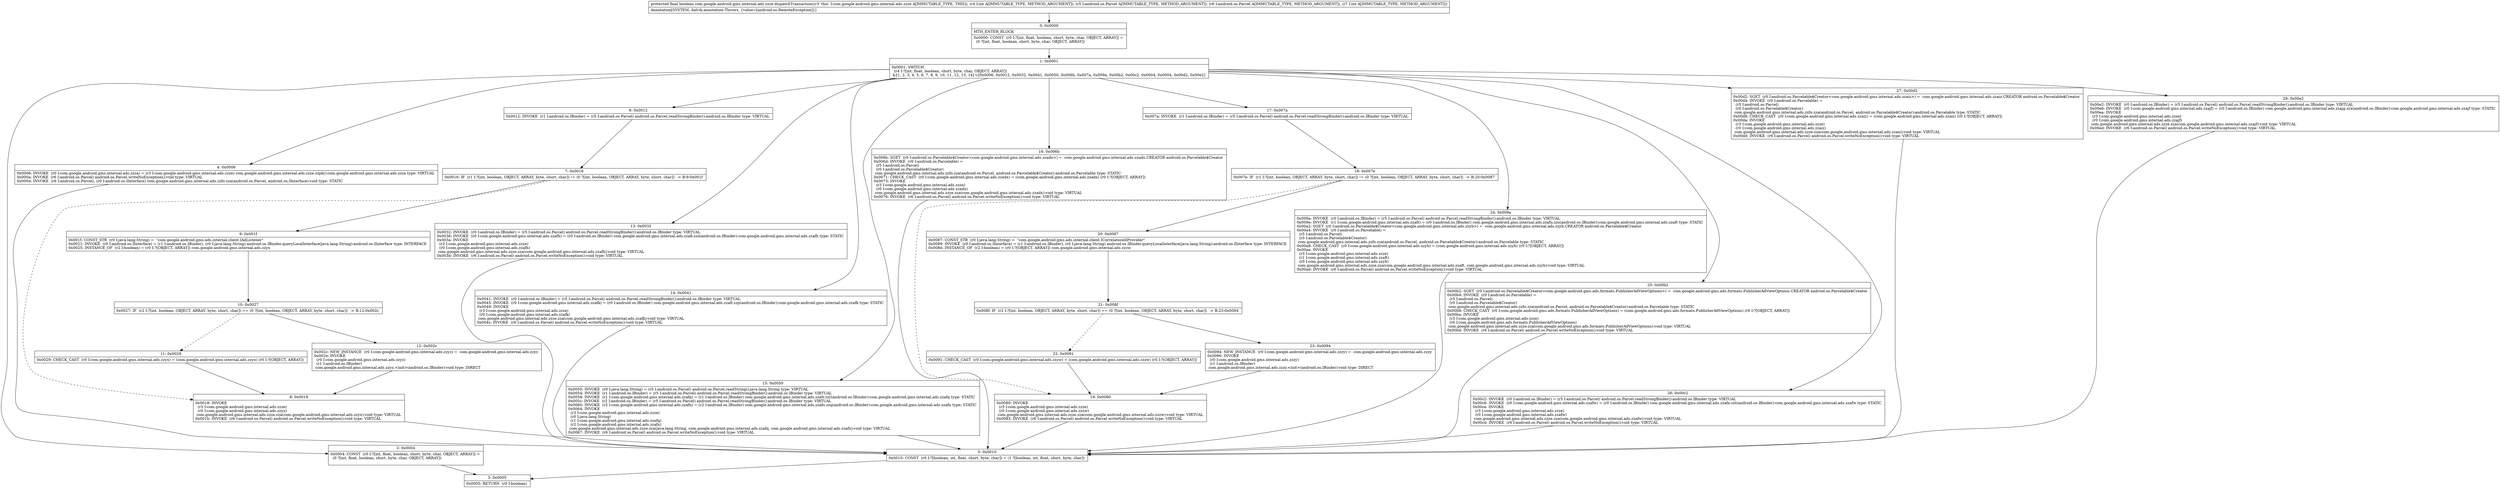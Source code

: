 digraph "CFG forcom.google.android.gms.internal.ads.zzze.dispatchTransaction(ILandroid\/os\/Parcel;Landroid\/os\/Parcel;I)Z" {
Node_0 [shape=record,label="{0\:\ 0x0000|MTH_ENTER_BLOCK\l|0x0000: CONST  (r0 I:?[int, float, boolean, short, byte, char, OBJECT, ARRAY]) = \l  (0 ?[int, float, boolean, short, byte, char, OBJECT, ARRAY])\l \l}"];
Node_1 [shape=record,label="{1\:\ 0x0001|0x0001: SWITCH  \l  (r4 I:?[int, float, boolean, short, byte, char, OBJECT, ARRAY])\l k:[1, 2, 3, 4, 5, 6, 7, 8, 9, 10, 11, 12, 13, 14] t:[0x0006, 0x0012, 0x0032, 0x0041, 0x0050, 0x006b, 0x007a, 0x009a, 0x00b2, 0x00c2, 0x0004, 0x0004, 0x00d2, 0x00e2] \l}"];
Node_2 [shape=record,label="{2\:\ 0x0004|0x0004: CONST  (r0 I:?[int, float, boolean, short, byte, char, OBJECT, ARRAY]) = \l  (0 ?[int, float, boolean, short, byte, char, OBJECT, ARRAY])\l \l}"];
Node_3 [shape=record,label="{3\:\ 0x0005|0x0005: RETURN  (r0 I:boolean) \l}"];
Node_4 [shape=record,label="{4\:\ 0x0006|0x0006: INVOKE  (r0 I:com.google.android.gms.internal.ads.zzza) = (r3 I:com.google.android.gms.internal.ads.zzze) com.google.android.gms.internal.ads.zzze.zzpk():com.google.android.gms.internal.ads.zzza type: VIRTUAL \l0x000a: INVOKE  (r6 I:android.os.Parcel) android.os.Parcel.writeNoException():void type: VIRTUAL \l0x000d: INVOKE  (r6 I:android.os.Parcel), (r0 I:android.os.IInterface) com.google.android.gms.internal.ads.zzfo.zza(android.os.Parcel, android.os.IInterface):void type: STATIC \l}"];
Node_5 [shape=record,label="{5\:\ 0x0010|0x0010: CONST  (r0 I:?[boolean, int, float, short, byte, char]) = (1 ?[boolean, int, float, short, byte, char]) \l}"];
Node_6 [shape=record,label="{6\:\ 0x0012|0x0012: INVOKE  (r1 I:android.os.IBinder) = (r5 I:android.os.Parcel) android.os.Parcel.readStrongBinder():android.os.IBinder type: VIRTUAL \l}"];
Node_7 [shape=record,label="{7\:\ 0x0016|0x0016: IF  (r1 I:?[int, boolean, OBJECT, ARRAY, byte, short, char]) != (0 ?[int, boolean, OBJECT, ARRAY, byte, short, char])  \-\> B:9:0x001f \l}"];
Node_8 [shape=record,label="{8\:\ 0x0018|0x0018: INVOKE  \l  (r3 I:com.google.android.gms.internal.ads.zzze)\l  (r0 I:com.google.android.gms.internal.ads.zzyx)\l com.google.android.gms.internal.ads.zzze.zza(com.google.android.gms.internal.ads.zzyx):void type: VIRTUAL \l0x001b: INVOKE  (r6 I:android.os.Parcel) android.os.Parcel.writeNoException():void type: VIRTUAL \l}"];
Node_9 [shape=record,label="{9\:\ 0x001f|0x001f: CONST_STR  (r0 I:java.lang.String) =  \"com.google.android.gms.ads.internal.client.IAdListener\" \l0x0021: INVOKE  (r0 I:android.os.IInterface) = (r1 I:android.os.IBinder), (r0 I:java.lang.String) android.os.IBinder.queryLocalInterface(java.lang.String):android.os.IInterface type: INTERFACE \l0x0025: INSTANCE_OF  (r2 I:boolean) = (r0 I:?[OBJECT, ARRAY]) com.google.android.gms.internal.ads.zzyx \l}"];
Node_10 [shape=record,label="{10\:\ 0x0027|0x0027: IF  (r2 I:?[int, boolean, OBJECT, ARRAY, byte, short, char]) == (0 ?[int, boolean, OBJECT, ARRAY, byte, short, char])  \-\> B:12:0x002c \l}"];
Node_11 [shape=record,label="{11\:\ 0x0029|0x0029: CHECK_CAST  (r0 I:com.google.android.gms.internal.ads.zzyx) = (com.google.android.gms.internal.ads.zzyx) (r0 I:?[OBJECT, ARRAY]) \l}"];
Node_12 [shape=record,label="{12\:\ 0x002c|0x002c: NEW_INSTANCE  (r0 I:com.google.android.gms.internal.ads.zzyz) =  com.google.android.gms.internal.ads.zzyz \l0x002e: INVOKE  \l  (r0 I:com.google.android.gms.internal.ads.zzyz)\l  (r1 I:android.os.IBinder)\l com.google.android.gms.internal.ads.zzyz.\<init\>(android.os.IBinder):void type: DIRECT \l}"];
Node_13 [shape=record,label="{13\:\ 0x0032|0x0032: INVOKE  (r0 I:android.os.IBinder) = (r5 I:android.os.Parcel) android.os.Parcel.readStrongBinder():android.os.IBinder type: VIRTUAL \l0x0036: INVOKE  (r0 I:com.google.android.gms.internal.ads.zzafh) = (r0 I:android.os.IBinder) com.google.android.gms.internal.ads.zzafi.zzo(android.os.IBinder):com.google.android.gms.internal.ads.zzafh type: STATIC \l0x003a: INVOKE  \l  (r3 I:com.google.android.gms.internal.ads.zzze)\l  (r0 I:com.google.android.gms.internal.ads.zzafh)\l com.google.android.gms.internal.ads.zzze.zza(com.google.android.gms.internal.ads.zzafh):void type: VIRTUAL \l0x003d: INVOKE  (r6 I:android.os.Parcel) android.os.Parcel.writeNoException():void type: VIRTUAL \l}"];
Node_14 [shape=record,label="{14\:\ 0x0041|0x0041: INVOKE  (r0 I:android.os.IBinder) = (r5 I:android.os.Parcel) android.os.Parcel.readStrongBinder():android.os.IBinder type: VIRTUAL \l0x0045: INVOKE  (r0 I:com.google.android.gms.internal.ads.zzafk) = (r0 I:android.os.IBinder) com.google.android.gms.internal.ads.zzafl.zzp(android.os.IBinder):com.google.android.gms.internal.ads.zzafk type: STATIC \l0x0049: INVOKE  \l  (r3 I:com.google.android.gms.internal.ads.zzze)\l  (r0 I:com.google.android.gms.internal.ads.zzafk)\l com.google.android.gms.internal.ads.zzze.zza(com.google.android.gms.internal.ads.zzafk):void type: VIRTUAL \l0x004c: INVOKE  (r6 I:android.os.Parcel) android.os.Parcel.writeNoException():void type: VIRTUAL \l}"];
Node_15 [shape=record,label="{15\:\ 0x0050|0x0050: INVOKE  (r0 I:java.lang.String) = (r5 I:android.os.Parcel) android.os.Parcel.readString():java.lang.String type: VIRTUAL \l0x0054: INVOKE  (r1 I:android.os.IBinder) = (r5 I:android.os.Parcel) android.os.Parcel.readStrongBinder():android.os.IBinder type: VIRTUAL \l0x0058: INVOKE  (r1 I:com.google.android.gms.internal.ads.zzafq) = (r1 I:android.os.IBinder) com.google.android.gms.internal.ads.zzafr.zzr(android.os.IBinder):com.google.android.gms.internal.ads.zzafq type: STATIC \l0x005c: INVOKE  (r2 I:android.os.IBinder) = (r5 I:android.os.Parcel) android.os.Parcel.readStrongBinder():android.os.IBinder type: VIRTUAL \l0x0060: INVOKE  (r2 I:com.google.android.gms.internal.ads.zzafn) = (r2 I:android.os.IBinder) com.google.android.gms.internal.ads.zzafo.zzq(android.os.IBinder):com.google.android.gms.internal.ads.zzafn type: STATIC \l0x0064: INVOKE  \l  (r3 I:com.google.android.gms.internal.ads.zzze)\l  (r0 I:java.lang.String)\l  (r1 I:com.google.android.gms.internal.ads.zzafq)\l  (r2 I:com.google.android.gms.internal.ads.zzafn)\l com.google.android.gms.internal.ads.zzze.zza(java.lang.String, com.google.android.gms.internal.ads.zzafq, com.google.android.gms.internal.ads.zzafn):void type: VIRTUAL \l0x0067: INVOKE  (r6 I:android.os.Parcel) android.os.Parcel.writeNoException():void type: VIRTUAL \l}"];
Node_16 [shape=record,label="{16\:\ 0x006b|0x006b: SGET  (r0 I:android.os.Parcelable$Creator\<com.google.android.gms.internal.ads.zzadx\>) =  com.google.android.gms.internal.ads.zzadx.CREATOR android.os.Parcelable$Creator \l0x006d: INVOKE  (r0 I:android.os.Parcelable) = \l  (r5 I:android.os.Parcel)\l  (r0 I:android.os.Parcelable$Creator)\l com.google.android.gms.internal.ads.zzfo.zza(android.os.Parcel, android.os.Parcelable$Creator):android.os.Parcelable type: STATIC \l0x0071: CHECK_CAST  (r0 I:com.google.android.gms.internal.ads.zzadx) = (com.google.android.gms.internal.ads.zzadx) (r0 I:?[OBJECT, ARRAY]) \l0x0073: INVOKE  \l  (r3 I:com.google.android.gms.internal.ads.zzze)\l  (r0 I:com.google.android.gms.internal.ads.zzadx)\l com.google.android.gms.internal.ads.zzze.zza(com.google.android.gms.internal.ads.zzadx):void type: VIRTUAL \l0x0076: INVOKE  (r6 I:android.os.Parcel) android.os.Parcel.writeNoException():void type: VIRTUAL \l}"];
Node_17 [shape=record,label="{17\:\ 0x007a|0x007a: INVOKE  (r1 I:android.os.IBinder) = (r5 I:android.os.Parcel) android.os.Parcel.readStrongBinder():android.os.IBinder type: VIRTUAL \l}"];
Node_18 [shape=record,label="{18\:\ 0x007e|0x007e: IF  (r1 I:?[int, boolean, OBJECT, ARRAY, byte, short, char]) != (0 ?[int, boolean, OBJECT, ARRAY, byte, short, char])  \-\> B:20:0x0087 \l}"];
Node_19 [shape=record,label="{19\:\ 0x0080|0x0080: INVOKE  \l  (r3 I:com.google.android.gms.internal.ads.zzze)\l  (r0 I:com.google.android.gms.internal.ads.zzzw)\l com.google.android.gms.internal.ads.zzze.zza(com.google.android.gms.internal.ads.zzzw):void type: VIRTUAL \l0x0083: INVOKE  (r6 I:android.os.Parcel) android.os.Parcel.writeNoException():void type: VIRTUAL \l}"];
Node_20 [shape=record,label="{20\:\ 0x0087|0x0087: CONST_STR  (r0 I:java.lang.String) =  \"com.google.android.gms.ads.internal.client.ICorrelationIdProvider\" \l0x0089: INVOKE  (r0 I:android.os.IInterface) = (r1 I:android.os.IBinder), (r0 I:java.lang.String) android.os.IBinder.queryLocalInterface(java.lang.String):android.os.IInterface type: INTERFACE \l0x008d: INSTANCE_OF  (r2 I:boolean) = (r0 I:?[OBJECT, ARRAY]) com.google.android.gms.internal.ads.zzzw \l}"];
Node_21 [shape=record,label="{21\:\ 0x008f|0x008f: IF  (r2 I:?[int, boolean, OBJECT, ARRAY, byte, short, char]) == (0 ?[int, boolean, OBJECT, ARRAY, byte, short, char])  \-\> B:23:0x0094 \l}"];
Node_22 [shape=record,label="{22\:\ 0x0091|0x0091: CHECK_CAST  (r0 I:com.google.android.gms.internal.ads.zzzw) = (com.google.android.gms.internal.ads.zzzw) (r0 I:?[OBJECT, ARRAY]) \l}"];
Node_23 [shape=record,label="{23\:\ 0x0094|0x0094: NEW_INSTANCE  (r0 I:com.google.android.gms.internal.ads.zzzy) =  com.google.android.gms.internal.ads.zzzy \l0x0096: INVOKE  \l  (r0 I:com.google.android.gms.internal.ads.zzzy)\l  (r1 I:android.os.IBinder)\l com.google.android.gms.internal.ads.zzzy.\<init\>(android.os.IBinder):void type: DIRECT \l}"];
Node_24 [shape=record,label="{24\:\ 0x009a|0x009a: INVOKE  (r0 I:android.os.IBinder) = (r5 I:android.os.Parcel) android.os.Parcel.readStrongBinder():android.os.IBinder type: VIRTUAL \l0x009e: INVOKE  (r1 I:com.google.android.gms.internal.ads.zzaft) = (r0 I:android.os.IBinder) com.google.android.gms.internal.ads.zzafu.zzs(android.os.IBinder):com.google.android.gms.internal.ads.zzaft type: STATIC \l0x00a2: SGET  (r0 I:android.os.Parcelable$Creator\<com.google.android.gms.internal.ads.zzyb\>) =  com.google.android.gms.internal.ads.zzyb.CREATOR android.os.Parcelable$Creator \l0x00a4: INVOKE  (r0 I:android.os.Parcelable) = \l  (r5 I:android.os.Parcel)\l  (r0 I:android.os.Parcelable$Creator)\l com.google.android.gms.internal.ads.zzfo.zza(android.os.Parcel, android.os.Parcelable$Creator):android.os.Parcelable type: STATIC \l0x00a8: CHECK_CAST  (r0 I:com.google.android.gms.internal.ads.zzyb) = (com.google.android.gms.internal.ads.zzyb) (r0 I:?[OBJECT, ARRAY]) \l0x00aa: INVOKE  \l  (r3 I:com.google.android.gms.internal.ads.zzze)\l  (r1 I:com.google.android.gms.internal.ads.zzaft)\l  (r0 I:com.google.android.gms.internal.ads.zzyb)\l com.google.android.gms.internal.ads.zzze.zza(com.google.android.gms.internal.ads.zzaft, com.google.android.gms.internal.ads.zzyb):void type: VIRTUAL \l0x00ad: INVOKE  (r6 I:android.os.Parcel) android.os.Parcel.writeNoException():void type: VIRTUAL \l}"];
Node_25 [shape=record,label="{25\:\ 0x00b2|0x00b2: SGET  (r0 I:android.os.Parcelable$Creator\<com.google.android.gms.ads.formats.PublisherAdViewOptions\>) =  com.google.android.gms.ads.formats.PublisherAdViewOptions.CREATOR android.os.Parcelable$Creator \l0x00b4: INVOKE  (r0 I:android.os.Parcelable) = \l  (r5 I:android.os.Parcel)\l  (r0 I:android.os.Parcelable$Creator)\l com.google.android.gms.internal.ads.zzfo.zza(android.os.Parcel, android.os.Parcelable$Creator):android.os.Parcelable type: STATIC \l0x00b8: CHECK_CAST  (r0 I:com.google.android.gms.ads.formats.PublisherAdViewOptions) = (com.google.android.gms.ads.formats.PublisherAdViewOptions) (r0 I:?[OBJECT, ARRAY]) \l0x00ba: INVOKE  \l  (r3 I:com.google.android.gms.internal.ads.zzze)\l  (r0 I:com.google.android.gms.ads.formats.PublisherAdViewOptions)\l com.google.android.gms.internal.ads.zzze.zza(com.google.android.gms.ads.formats.PublisherAdViewOptions):void type: VIRTUAL \l0x00bd: INVOKE  (r6 I:android.os.Parcel) android.os.Parcel.writeNoException():void type: VIRTUAL \l}"];
Node_26 [shape=record,label="{26\:\ 0x00c2|0x00c2: INVOKE  (r0 I:android.os.IBinder) = (r5 I:android.os.Parcel) android.os.Parcel.readStrongBinder():android.os.IBinder type: VIRTUAL \l0x00c6: INVOKE  (r0 I:com.google.android.gms.internal.ads.zzafw) = (r0 I:android.os.IBinder) com.google.android.gms.internal.ads.zzafx.zzt(android.os.IBinder):com.google.android.gms.internal.ads.zzafw type: STATIC \l0x00ca: INVOKE  \l  (r3 I:com.google.android.gms.internal.ads.zzze)\l  (r0 I:com.google.android.gms.internal.ads.zzafw)\l com.google.android.gms.internal.ads.zzze.zza(com.google.android.gms.internal.ads.zzafw):void type: VIRTUAL \l0x00cd: INVOKE  (r6 I:android.os.Parcel) android.os.Parcel.writeNoException():void type: VIRTUAL \l}"];
Node_27 [shape=record,label="{27\:\ 0x00d2|0x00d2: SGET  (r0 I:android.os.Parcelable$Creator\<com.google.android.gms.internal.ads.zzaiz\>) =  com.google.android.gms.internal.ads.zzaiz.CREATOR android.os.Parcelable$Creator \l0x00d4: INVOKE  (r0 I:android.os.Parcelable) = \l  (r5 I:android.os.Parcel)\l  (r0 I:android.os.Parcelable$Creator)\l com.google.android.gms.internal.ads.zzfo.zza(android.os.Parcel, android.os.Parcelable$Creator):android.os.Parcelable type: STATIC \l0x00d8: CHECK_CAST  (r0 I:com.google.android.gms.internal.ads.zzaiz) = (com.google.android.gms.internal.ads.zzaiz) (r0 I:?[OBJECT, ARRAY]) \l0x00da: INVOKE  \l  (r3 I:com.google.android.gms.internal.ads.zzze)\l  (r0 I:com.google.android.gms.internal.ads.zzaiz)\l com.google.android.gms.internal.ads.zzze.zza(com.google.android.gms.internal.ads.zzaiz):void type: VIRTUAL \l0x00dd: INVOKE  (r6 I:android.os.Parcel) android.os.Parcel.writeNoException():void type: VIRTUAL \l}"];
Node_28 [shape=record,label="{28\:\ 0x00e2|0x00e2: INVOKE  (r0 I:android.os.IBinder) = (r5 I:android.os.Parcel) android.os.Parcel.readStrongBinder():android.os.IBinder type: VIRTUAL \l0x00e6: INVOKE  (r0 I:com.google.android.gms.internal.ads.zzajf) = (r0 I:android.os.IBinder) com.google.android.gms.internal.ads.zzajg.zzx(android.os.IBinder):com.google.android.gms.internal.ads.zzajf type: STATIC \l0x00ea: INVOKE  \l  (r3 I:com.google.android.gms.internal.ads.zzze)\l  (r0 I:com.google.android.gms.internal.ads.zzajf)\l com.google.android.gms.internal.ads.zzze.zza(com.google.android.gms.internal.ads.zzajf):void type: VIRTUAL \l0x00ed: INVOKE  (r6 I:android.os.Parcel) android.os.Parcel.writeNoException():void type: VIRTUAL \l}"];
MethodNode[shape=record,label="{protected final boolean com.google.android.gms.internal.ads.zzze.dispatchTransaction((r3 'this' I:com.google.android.gms.internal.ads.zzze A[IMMUTABLE_TYPE, THIS]), (r4 I:int A[IMMUTABLE_TYPE, METHOD_ARGUMENT]), (r5 I:android.os.Parcel A[IMMUTABLE_TYPE, METHOD_ARGUMENT]), (r6 I:android.os.Parcel A[IMMUTABLE_TYPE, METHOD_ARGUMENT]), (r7 I:int A[IMMUTABLE_TYPE, METHOD_ARGUMENT]))  | Annotation[SYSTEM, dalvik.annotation.Throws, \{value=[android.os.RemoteException]\}]\l}"];
MethodNode -> Node_0;
Node_0 -> Node_1;
Node_1 -> Node_2;
Node_1 -> Node_4;
Node_1 -> Node_6;
Node_1 -> Node_13;
Node_1 -> Node_14;
Node_1 -> Node_15;
Node_1 -> Node_16;
Node_1 -> Node_17;
Node_1 -> Node_24;
Node_1 -> Node_25;
Node_1 -> Node_26;
Node_1 -> Node_27;
Node_1 -> Node_28;
Node_2 -> Node_3;
Node_4 -> Node_5;
Node_5 -> Node_3;
Node_6 -> Node_7;
Node_7 -> Node_8[style=dashed];
Node_7 -> Node_9;
Node_8 -> Node_5;
Node_9 -> Node_10;
Node_10 -> Node_11[style=dashed];
Node_10 -> Node_12;
Node_11 -> Node_8;
Node_12 -> Node_8;
Node_13 -> Node_5;
Node_14 -> Node_5;
Node_15 -> Node_5;
Node_16 -> Node_5;
Node_17 -> Node_18;
Node_18 -> Node_19[style=dashed];
Node_18 -> Node_20;
Node_19 -> Node_5;
Node_20 -> Node_21;
Node_21 -> Node_22[style=dashed];
Node_21 -> Node_23;
Node_22 -> Node_19;
Node_23 -> Node_19;
Node_24 -> Node_5;
Node_25 -> Node_5;
Node_26 -> Node_5;
Node_27 -> Node_5;
Node_28 -> Node_5;
}

